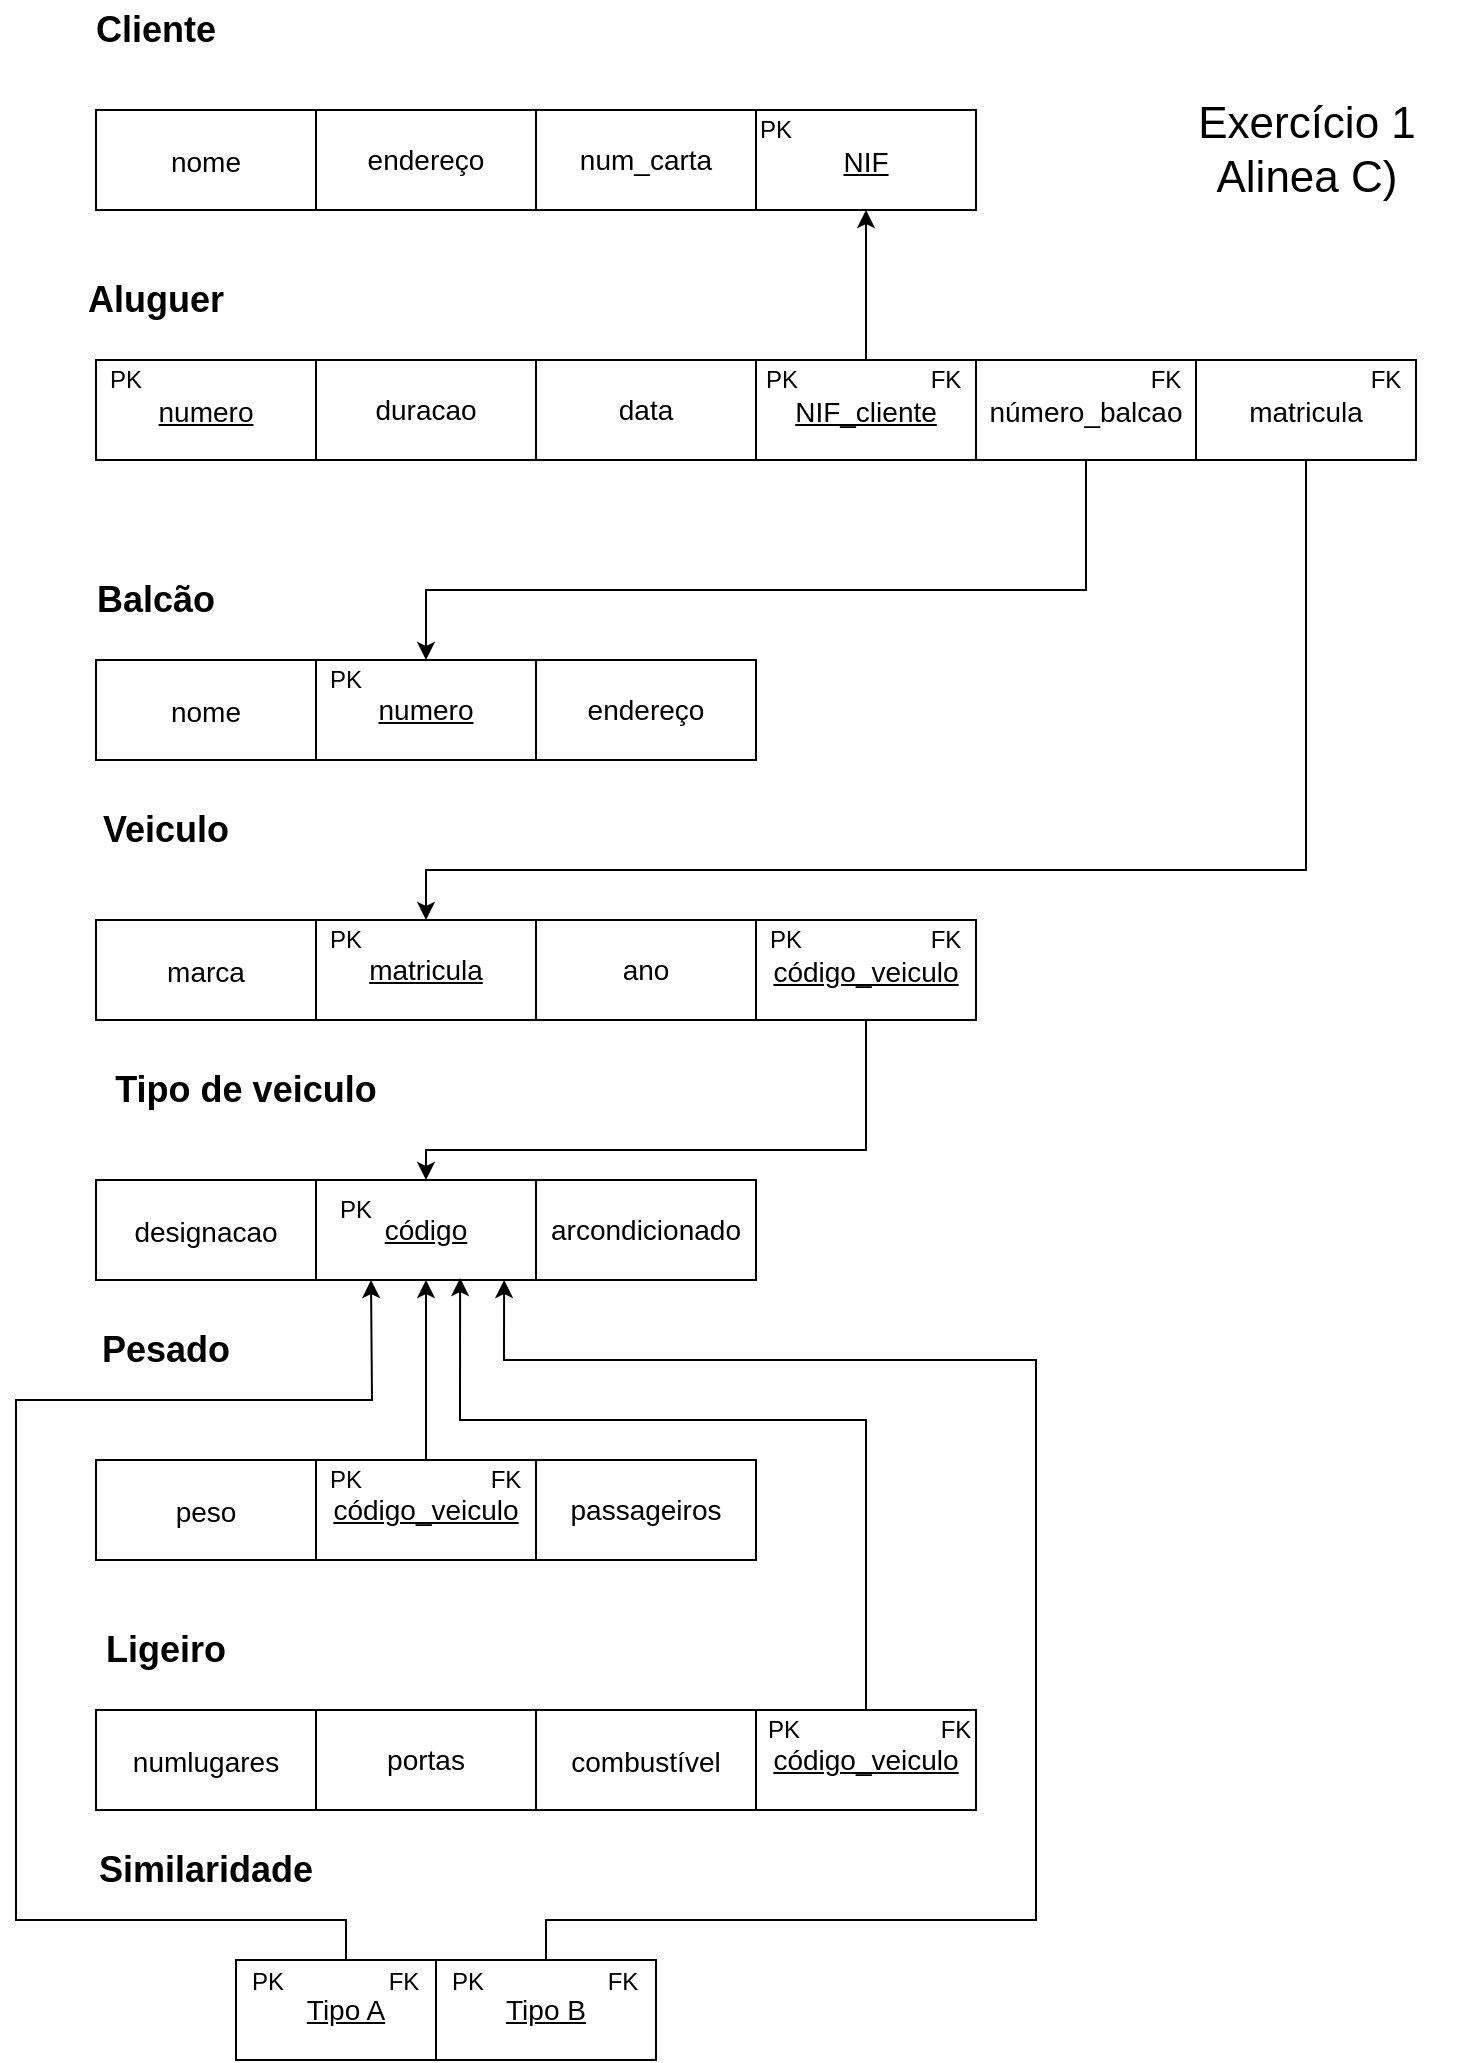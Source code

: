 <mxfile version="21.0.6" type="device"><diagram id="Ki_afQFnoLrZGd_i8cvE" name="Page-1"><mxGraphModel dx="1075" dy="478" grid="0" gridSize="10" guides="1" tooltips="1" connect="1" arrows="1" fold="1" page="1" pageScale="1" pageWidth="827" pageHeight="1169" math="0" shadow="0"><root><mxCell id="0"/><mxCell id="1" parent="0"/><mxCell id="yOze69PFFhtp-BmIXkwF-3" value="&lt;b&gt;&lt;font style=&quot;font-size: 18px&quot;&gt;Cliente&lt;/font&gt;&lt;/b&gt;" style="text;html=1;strokeColor=none;fillColor=none;align=center;verticalAlign=middle;whiteSpace=wrap;rounded=0;" parent="1" vertex="1"><mxGeometry x="70" y="10" width="60" height="30" as="geometry"/></mxCell><mxCell id="yOze69PFFhtp-BmIXkwF-4" value="&lt;font style=&quot;font-size: 14px&quot;&gt;nome&lt;/font&gt;" style="rounded=0;whiteSpace=wrap;html=1;fontSize=18;" parent="1" vertex="1"><mxGeometry x="70" y="65" width="110" height="50" as="geometry"/></mxCell><mxCell id="yOze69PFFhtp-BmIXkwF-6" value="endereço" style="rounded=0;whiteSpace=wrap;html=1;fontSize=14;" parent="1" vertex="1"><mxGeometry x="180" y="65" width="110" height="50" as="geometry"/></mxCell><mxCell id="yOze69PFFhtp-BmIXkwF-7" value="num_carta" style="rounded=0;whiteSpace=wrap;html=1;fontSize=14;" parent="1" vertex="1"><mxGeometry x="290" y="65" width="110" height="50" as="geometry"/></mxCell><mxCell id="yOze69PFFhtp-BmIXkwF-8" value="&lt;u&gt;&lt;font style=&quot;font-size: 14px&quot;&gt;NIF&lt;/font&gt;&lt;/u&gt;" style="rounded=0;whiteSpace=wrap;html=1;fontSize=18;" parent="1" vertex="1"><mxGeometry x="400" y="65" width="110" height="50" as="geometry"/></mxCell><mxCell id="yOze69PFFhtp-BmIXkwF-9" value="&lt;b&gt;&lt;font style=&quot;font-size: 18px&quot;&gt;Aluguer&lt;/font&gt;&lt;/b&gt;" style="text;html=1;strokeColor=none;fillColor=none;align=center;verticalAlign=middle;whiteSpace=wrap;rounded=0;" parent="1" vertex="1"><mxGeometry x="70" y="145" width="60" height="30" as="geometry"/></mxCell><mxCell id="yOze69PFFhtp-BmIXkwF-10" value="&lt;font style=&quot;font-size: 14px&quot;&gt;&lt;u&gt;numero&lt;/u&gt;&lt;/font&gt;" style="rounded=0;whiteSpace=wrap;html=1;fontSize=18;" parent="1" vertex="1"><mxGeometry x="70" y="190" width="110" height="50" as="geometry"/></mxCell><mxCell id="yOze69PFFhtp-BmIXkwF-11" value="duracao" style="rounded=0;whiteSpace=wrap;html=1;fontSize=14;" parent="1" vertex="1"><mxGeometry x="180" y="190" width="110" height="50" as="geometry"/></mxCell><mxCell id="yOze69PFFhtp-BmIXkwF-12" value="data" style="rounded=0;whiteSpace=wrap;html=1;fontSize=14;" parent="1" vertex="1"><mxGeometry x="290" y="190" width="110" height="50" as="geometry"/></mxCell><mxCell id="yOze69PFFhtp-BmIXkwF-13" value="&lt;font style=&quot;font-size: 14px&quot;&gt;&lt;u&gt;NIF_cliente&lt;/u&gt;&lt;/font&gt;" style="rounded=0;whiteSpace=wrap;html=1;fontSize=18;" parent="1" vertex="1"><mxGeometry x="400" y="190" width="110" height="50" as="geometry"/></mxCell><mxCell id="yOze69PFFhtp-BmIXkwF-14" value="&lt;font style=&quot;font-size: 14px&quot;&gt;número_balcao&lt;/font&gt;" style="rounded=0;whiteSpace=wrap;html=1;fontSize=18;" parent="1" vertex="1"><mxGeometry x="510" y="190" width="110" height="50" as="geometry"/></mxCell><mxCell id="yOze69PFFhtp-BmIXkwF-15" value="&lt;font style=&quot;font-size: 14px&quot;&gt;matricula&lt;/font&gt;" style="rounded=0;whiteSpace=wrap;html=1;fontSize=18;" parent="1" vertex="1"><mxGeometry x="620" y="190" width="110" height="50" as="geometry"/></mxCell><mxCell id="yOze69PFFhtp-BmIXkwF-16" value="" style="endArrow=classic;html=1;rounded=0;fontSize=14;exitX=0.5;exitY=0;exitDx=0;exitDy=0;entryX=0.5;entryY=1;entryDx=0;entryDy=0;" parent="1" source="yOze69PFFhtp-BmIXkwF-13" target="yOze69PFFhtp-BmIXkwF-8" edge="1"><mxGeometry width="50" height="50" relative="1" as="geometry"><mxPoint x="380" y="365" as="sourcePoint"/><mxPoint x="430" y="315" as="targetPoint"/></mxGeometry></mxCell><mxCell id="yOze69PFFhtp-BmIXkwF-17" value="&lt;b&gt;&lt;font style=&quot;font-size: 18px&quot;&gt;Balcão&lt;/font&gt;&lt;/b&gt;" style="text;html=1;strokeColor=none;fillColor=none;align=center;verticalAlign=middle;whiteSpace=wrap;rounded=0;" parent="1" vertex="1"><mxGeometry x="70" y="295" width="60" height="30" as="geometry"/></mxCell><mxCell id="yOze69PFFhtp-BmIXkwF-18" value="&lt;font style=&quot;font-size: 14px&quot;&gt;nome&lt;/font&gt;" style="rounded=0;whiteSpace=wrap;html=1;fontSize=18;" parent="1" vertex="1"><mxGeometry x="70" y="340" width="110" height="50" as="geometry"/></mxCell><mxCell id="yOze69PFFhtp-BmIXkwF-19" value="&lt;u&gt;numero&lt;/u&gt;" style="rounded=0;whiteSpace=wrap;html=1;fontSize=14;" parent="1" vertex="1"><mxGeometry x="180" y="340" width="110" height="50" as="geometry"/></mxCell><mxCell id="yOze69PFFhtp-BmIXkwF-20" value="endereço" style="rounded=0;whiteSpace=wrap;html=1;fontSize=14;" parent="1" vertex="1"><mxGeometry x="290" y="340" width="110" height="50" as="geometry"/></mxCell><mxCell id="yOze69PFFhtp-BmIXkwF-21" value="&lt;b&gt;&lt;font style=&quot;font-size: 18px&quot;&gt;Veiculo&lt;/font&gt;&lt;/b&gt;" style="text;html=1;strokeColor=none;fillColor=none;align=center;verticalAlign=middle;whiteSpace=wrap;rounded=0;" parent="1" vertex="1"><mxGeometry x="70" y="410" width="70" height="30" as="geometry"/></mxCell><mxCell id="yOze69PFFhtp-BmIXkwF-26" value="&lt;font style=&quot;font-size: 14px&quot;&gt;marca&lt;br&gt;&lt;/font&gt;" style="rounded=0;whiteSpace=wrap;html=1;fontSize=18;" parent="1" vertex="1"><mxGeometry x="70" y="470" width="110" height="50" as="geometry"/></mxCell><mxCell id="yOze69PFFhtp-BmIXkwF-27" value="&lt;u&gt;matricula&lt;/u&gt;" style="rounded=0;whiteSpace=wrap;html=1;fontSize=14;" parent="1" vertex="1"><mxGeometry x="180" y="470" width="110" height="50" as="geometry"/></mxCell><mxCell id="yOze69PFFhtp-BmIXkwF-28" value="ano" style="rounded=0;whiteSpace=wrap;html=1;fontSize=14;" parent="1" vertex="1"><mxGeometry x="290" y="470" width="110" height="50" as="geometry"/></mxCell><mxCell id="yOze69PFFhtp-BmIXkwF-29" value="&lt;font style=&quot;font-size: 14px&quot;&gt;&lt;u&gt;código_veiculo&lt;/u&gt;&lt;/font&gt;" style="rounded=0;whiteSpace=wrap;html=1;fontSize=18;" parent="1" vertex="1"><mxGeometry x="400" y="470" width="110" height="50" as="geometry"/></mxCell><mxCell id="yOze69PFFhtp-BmIXkwF-30" value="" style="endArrow=classic;html=1;rounded=0;fontSize=14;exitX=0.5;exitY=1;exitDx=0;exitDy=0;entryX=0.5;entryY=0;entryDx=0;entryDy=0;" parent="1" source="yOze69PFFhtp-BmIXkwF-14" target="yOze69PFFhtp-BmIXkwF-19" edge="1"><mxGeometry width="50" height="50" relative="1" as="geometry"><mxPoint x="440" y="315" as="sourcePoint"/><mxPoint x="670" y="375" as="targetPoint"/><Array as="points"><mxPoint x="565" y="305"/><mxPoint x="235" y="305"/></Array></mxGeometry></mxCell><mxCell id="yOze69PFFhtp-BmIXkwF-31" value="" style="endArrow=classic;html=1;rounded=0;fontSize=14;exitX=0.5;exitY=1;exitDx=0;exitDy=0;entryX=0.5;entryY=0;entryDx=0;entryDy=0;" parent="1" source="yOze69PFFhtp-BmIXkwF-15" target="yOze69PFFhtp-BmIXkwF-27" edge="1"><mxGeometry width="50" height="50" relative="1" as="geometry"><mxPoint x="620" y="425" as="sourcePoint"/><mxPoint x="670" y="375" as="targetPoint"/><Array as="points"><mxPoint x="675" y="445"/><mxPoint x="235" y="445"/></Array></mxGeometry></mxCell><mxCell id="yOze69PFFhtp-BmIXkwF-32" value="&lt;b&gt;&lt;font style=&quot;font-size: 18px&quot;&gt;Tipo de veiculo&lt;/font&gt;&lt;/b&gt;" style="text;html=1;strokeColor=none;fillColor=none;align=center;verticalAlign=middle;whiteSpace=wrap;rounded=0;" parent="1" vertex="1"><mxGeometry x="70" y="540" width="150" height="30" as="geometry"/></mxCell><mxCell id="yOze69PFFhtp-BmIXkwF-34" value="&lt;font style=&quot;font-size: 14px&quot;&gt;designacao&lt;br&gt;&lt;/font&gt;" style="rounded=0;whiteSpace=wrap;html=1;fontSize=18;" parent="1" vertex="1"><mxGeometry x="70" y="600" width="110" height="50" as="geometry"/></mxCell><mxCell id="yOze69PFFhtp-BmIXkwF-35" value="&lt;u&gt;código&lt;/u&gt;" style="rounded=0;whiteSpace=wrap;html=1;fontSize=14;" parent="1" vertex="1"><mxGeometry x="180" y="600" width="110" height="50" as="geometry"/></mxCell><mxCell id="yOze69PFFhtp-BmIXkwF-36" value="arcondicionado" style="rounded=0;whiteSpace=wrap;html=1;fontSize=14;" parent="1" vertex="1"><mxGeometry x="290" y="600" width="110" height="50" as="geometry"/></mxCell><mxCell id="yOze69PFFhtp-BmIXkwF-37" value="" style="endArrow=classic;html=1;rounded=0;fontSize=14;exitX=0.5;exitY=1;exitDx=0;exitDy=0;entryX=0.5;entryY=0;entryDx=0;entryDy=0;" parent="1" source="yOze69PFFhtp-BmIXkwF-29" target="yOze69PFFhtp-BmIXkwF-35" edge="1"><mxGeometry width="50" height="50" relative="1" as="geometry"><mxPoint x="320" y="605" as="sourcePoint"/><mxPoint x="370" y="555" as="targetPoint"/><Array as="points"><mxPoint x="455" y="585"/><mxPoint x="235" y="585"/></Array></mxGeometry></mxCell><mxCell id="yOze69PFFhtp-BmIXkwF-38" value="&lt;b&gt;&lt;font style=&quot;font-size: 18px&quot;&gt;Pesado&lt;/font&gt;&lt;/b&gt;" style="text;html=1;strokeColor=none;fillColor=none;align=center;verticalAlign=middle;whiteSpace=wrap;rounded=0;" parent="1" vertex="1"><mxGeometry x="70" y="670" width="70" height="30" as="geometry"/></mxCell><mxCell id="yOze69PFFhtp-BmIXkwF-40" value="&lt;font style=&quot;font-size: 14px&quot;&gt;peso&lt;br&gt;&lt;/font&gt;" style="rounded=0;whiteSpace=wrap;html=1;fontSize=18;" parent="1" vertex="1"><mxGeometry x="70" y="740" width="110" height="50" as="geometry"/></mxCell><mxCell id="yOze69PFFhtp-BmIXkwF-41" value="&lt;u&gt;código_veiculo&lt;br&gt;&lt;/u&gt;" style="rounded=0;whiteSpace=wrap;html=1;fontSize=14;" parent="1" vertex="1"><mxGeometry x="180" y="740" width="110" height="50" as="geometry"/></mxCell><mxCell id="yOze69PFFhtp-BmIXkwF-43" value="passageiros" style="rounded=0;whiteSpace=wrap;html=1;fontSize=14;" parent="1" vertex="1"><mxGeometry x="290" y="740" width="110" height="50" as="geometry"/></mxCell><mxCell id="yOze69PFFhtp-BmIXkwF-44" value="&lt;b&gt;&lt;font style=&quot;font-size: 18px&quot;&gt;Ligeiro&lt;/font&gt;&lt;/b&gt;" style="text;html=1;strokeColor=none;fillColor=none;align=center;verticalAlign=middle;whiteSpace=wrap;rounded=0;" parent="1" vertex="1"><mxGeometry x="70" y="820" width="70" height="30" as="geometry"/></mxCell><mxCell id="yOze69PFFhtp-BmIXkwF-45" value="&lt;font style=&quot;font-size: 14px&quot;&gt;numlugares&lt;br&gt;&lt;/font&gt;" style="rounded=0;whiteSpace=wrap;html=1;fontSize=18;" parent="1" vertex="1"><mxGeometry x="70" y="865" width="110" height="50" as="geometry"/></mxCell><mxCell id="yOze69PFFhtp-BmIXkwF-46" value="&lt;u&gt;código_veiculo&lt;/u&gt;" style="rounded=0;whiteSpace=wrap;html=1;fontSize=14;" parent="1" vertex="1"><mxGeometry x="400" y="865" width="110" height="50" as="geometry"/></mxCell><mxCell id="yOze69PFFhtp-BmIXkwF-47" value="portas" style="rounded=0;whiteSpace=wrap;html=1;fontSize=14;" parent="1" vertex="1"><mxGeometry x="180" y="865" width="110" height="50" as="geometry"/></mxCell><mxCell id="yOze69PFFhtp-BmIXkwF-48" value="&lt;font style=&quot;font-size: 14px&quot;&gt;combustível&lt;/font&gt;" style="rounded=0;whiteSpace=wrap;html=1;fontSize=18;" parent="1" vertex="1"><mxGeometry x="290" y="865" width="110" height="50" as="geometry"/></mxCell><mxCell id="yOze69PFFhtp-BmIXkwF-49" value="" style="endArrow=classic;html=1;rounded=0;fontSize=14;exitX=0.5;exitY=0;exitDx=0;exitDy=0;entryX=0.5;entryY=1;entryDx=0;entryDy=0;" parent="1" source="yOze69PFFhtp-BmIXkwF-41" target="yOze69PFFhtp-BmIXkwF-35" edge="1"><mxGeometry width="50" height="50" relative="1" as="geometry"><mxPoint x="320" y="715" as="sourcePoint"/><mxPoint x="370" y="665" as="targetPoint"/></mxGeometry></mxCell><mxCell id="yOze69PFFhtp-BmIXkwF-50" value="" style="endArrow=classic;html=1;rounded=0;fontSize=14;exitX=0.5;exitY=0;exitDx=0;exitDy=0;entryX=0.655;entryY=0.98;entryDx=0;entryDy=0;entryPerimeter=0;" parent="1" source="yOze69PFFhtp-BmIXkwF-46" target="yOze69PFFhtp-BmIXkwF-35" edge="1"><mxGeometry width="50" height="50" relative="1" as="geometry"><mxPoint x="320" y="715" as="sourcePoint"/><mxPoint x="370" y="665" as="targetPoint"/><Array as="points"><mxPoint x="455" y="720"/><mxPoint x="252" y="720"/></Array></mxGeometry></mxCell><mxCell id="yOze69PFFhtp-BmIXkwF-51" value="&lt;b&gt;&lt;font style=&quot;font-size: 18px&quot;&gt;Similaridade&lt;/font&gt;&lt;/b&gt;" style="text;html=1;strokeColor=none;fillColor=none;align=center;verticalAlign=middle;whiteSpace=wrap;rounded=0;" parent="1" vertex="1"><mxGeometry x="90" y="930" width="70" height="30" as="geometry"/></mxCell><mxCell id="yOze69PFFhtp-BmIXkwF-52" value="&lt;u&gt;Tipo A&lt;/u&gt;" style="rounded=0;whiteSpace=wrap;html=1;fontSize=14;" parent="1" vertex="1"><mxGeometry x="140" y="990" width="110" height="50" as="geometry"/></mxCell><mxCell id="yOze69PFFhtp-BmIXkwF-53" value="&lt;u&gt;Tipo B&lt;/u&gt;" style="rounded=0;whiteSpace=wrap;html=1;fontSize=14;" parent="1" vertex="1"><mxGeometry x="240" y="990" width="110" height="50" as="geometry"/></mxCell><mxCell id="yOze69PFFhtp-BmIXkwF-54" value="" style="endArrow=classic;html=1;rounded=0;fontSize=14;exitX=0.5;exitY=0;exitDx=0;exitDy=0;entryX=0.855;entryY=1;entryDx=0;entryDy=0;entryPerimeter=0;" parent="1" source="yOze69PFFhtp-BmIXkwF-53" target="yOze69PFFhtp-BmIXkwF-35" edge="1"><mxGeometry width="50" height="50" relative="1" as="geometry"><mxPoint x="240" y="815" as="sourcePoint"/><mxPoint x="270" y="685" as="targetPoint"/><Array as="points"><mxPoint x="295" y="970"/><mxPoint x="540" y="970"/><mxPoint x="540" y="690"/><mxPoint x="274" y="690"/></Array></mxGeometry></mxCell><mxCell id="yOze69PFFhtp-BmIXkwF-56" value="" style="endArrow=classic;html=1;rounded=0;fontSize=14;exitX=0.5;exitY=0;exitDx=0;exitDy=0;entryX=0.25;entryY=1;entryDx=0;entryDy=0;" parent="1" source="yOze69PFFhtp-BmIXkwF-52" target="yOze69PFFhtp-BmIXkwF-35" edge="1"><mxGeometry width="50" height="50" relative="1" as="geometry"><mxPoint x="370" y="820" as="sourcePoint"/><mxPoint x="420" y="770" as="targetPoint"/><Array as="points"><mxPoint x="195" y="970"/><mxPoint x="30" y="970"/><mxPoint x="30" y="710"/><mxPoint x="50" y="710"/><mxPoint x="208" y="710"/></Array></mxGeometry></mxCell><mxCell id="35yBTbvfFfZTBgmQfddV-1" value="PK" style="text;html=1;strokeColor=none;fillColor=none;align=center;verticalAlign=middle;whiteSpace=wrap;rounded=0;" parent="1" vertex="1"><mxGeometry x="380" y="60" width="60" height="30" as="geometry"/></mxCell><mxCell id="35yBTbvfFfZTBgmQfddV-2" value="PK" style="text;html=1;strokeColor=none;fillColor=none;align=center;verticalAlign=middle;whiteSpace=wrap;rounded=0;" parent="1" vertex="1"><mxGeometry x="60" y="190" width="50" height="20" as="geometry"/></mxCell><mxCell id="35yBTbvfFfZTBgmQfddV-3" value="FK" style="text;html=1;strokeColor=none;fillColor=none;align=center;verticalAlign=middle;whiteSpace=wrap;rounded=0;" parent="1" vertex="1"><mxGeometry x="580" y="190" width="50" height="20" as="geometry"/></mxCell><mxCell id="35yBTbvfFfZTBgmQfddV-4" value="FK" style="text;html=1;strokeColor=none;fillColor=none;align=center;verticalAlign=middle;whiteSpace=wrap;rounded=0;" parent="1" vertex="1"><mxGeometry x="690" y="190" width="50" height="20" as="geometry"/></mxCell><mxCell id="35yBTbvfFfZTBgmQfddV-5" value="FK" style="text;html=1;strokeColor=none;fillColor=none;align=center;verticalAlign=middle;whiteSpace=wrap;rounded=0;" parent="1" vertex="1"><mxGeometry x="470" y="190" width="50" height="20" as="geometry"/></mxCell><mxCell id="35yBTbvfFfZTBgmQfddV-6" value="PK" style="text;html=1;strokeColor=none;fillColor=none;align=center;verticalAlign=middle;whiteSpace=wrap;rounded=0;" parent="1" vertex="1"><mxGeometry x="386" y="190" width="54" height="20" as="geometry"/></mxCell><mxCell id="35yBTbvfFfZTBgmQfddV-7" value="PK" style="text;html=1;strokeColor=none;fillColor=none;align=center;verticalAlign=middle;whiteSpace=wrap;rounded=0;" parent="1" vertex="1"><mxGeometry x="170" y="340" width="50" height="20" as="geometry"/></mxCell><mxCell id="35yBTbvfFfZTBgmQfddV-8" value="PK" style="text;html=1;strokeColor=none;fillColor=none;align=center;verticalAlign=middle;whiteSpace=wrap;rounded=0;" parent="1" vertex="1"><mxGeometry x="170" y="470" width="50" height="20" as="geometry"/></mxCell><mxCell id="35yBTbvfFfZTBgmQfddV-9" value="PK" style="text;html=1;strokeColor=none;fillColor=none;align=center;verticalAlign=middle;whiteSpace=wrap;rounded=0;" parent="1" vertex="1"><mxGeometry x="170" y="600" width="60" height="30" as="geometry"/></mxCell><mxCell id="35yBTbvfFfZTBgmQfddV-10" value="PK" style="text;html=1;strokeColor=none;fillColor=none;align=center;verticalAlign=middle;whiteSpace=wrap;rounded=0;" parent="1" vertex="1"><mxGeometry x="390" y="470" width="50" height="20" as="geometry"/></mxCell><mxCell id="35yBTbvfFfZTBgmQfddV-11" value="FK" style="text;html=1;strokeColor=none;fillColor=none;align=center;verticalAlign=middle;whiteSpace=wrap;rounded=0;" parent="1" vertex="1"><mxGeometry x="470" y="470" width="50" height="20" as="geometry"/></mxCell><mxCell id="35yBTbvfFfZTBgmQfddV-12" value="PK" style="text;html=1;strokeColor=none;fillColor=none;align=center;verticalAlign=middle;whiteSpace=wrap;rounded=0;" parent="1" vertex="1"><mxGeometry x="170" y="740" width="50" height="20" as="geometry"/></mxCell><mxCell id="35yBTbvfFfZTBgmQfddV-13" value="FK" style="text;html=1;strokeColor=none;fillColor=none;align=center;verticalAlign=middle;whiteSpace=wrap;rounded=0;" parent="1" vertex="1"><mxGeometry x="250" y="740" width="50" height="20" as="geometry"/></mxCell><mxCell id="35yBTbvfFfZTBgmQfddV-14" value="PK" style="text;html=1;strokeColor=none;fillColor=none;align=center;verticalAlign=middle;whiteSpace=wrap;rounded=0;" parent="1" vertex="1"><mxGeometry x="384" y="860" width="60" height="30" as="geometry"/></mxCell><mxCell id="35yBTbvfFfZTBgmQfddV-15" value="FK" style="text;html=1;strokeColor=none;fillColor=none;align=center;verticalAlign=middle;whiteSpace=wrap;rounded=0;" parent="1" vertex="1"><mxGeometry x="470" y="860" width="60" height="30" as="geometry"/></mxCell><mxCell id="35yBTbvfFfZTBgmQfddV-16" value="FK" style="text;html=1;strokeColor=none;fillColor=none;align=center;verticalAlign=middle;whiteSpace=wrap;rounded=0;" parent="1" vertex="1"><mxGeometry x="201" y="990" width="46" height="21" as="geometry"/></mxCell><mxCell id="35yBTbvfFfZTBgmQfddV-17" value="FK" style="text;html=1;strokeColor=none;fillColor=none;align=center;verticalAlign=middle;whiteSpace=wrap;rounded=0;" parent="1" vertex="1"><mxGeometry x="308" y="988.5" width="51" height="24" as="geometry"/></mxCell><mxCell id="35yBTbvfFfZTBgmQfddV-18" value="PK" style="text;html=1;strokeColor=none;fillColor=none;align=center;verticalAlign=middle;whiteSpace=wrap;rounded=0;" parent="1" vertex="1"><mxGeometry x="126" y="985.5" width="60" height="30" as="geometry"/></mxCell><mxCell id="35yBTbvfFfZTBgmQfddV-19" value="PK" style="text;html=1;strokeColor=none;fillColor=none;align=center;verticalAlign=middle;whiteSpace=wrap;rounded=0;" parent="1" vertex="1"><mxGeometry x="226" y="985.5" width="60" height="30" as="geometry"/></mxCell><mxCell id="c6ZAju9w2xhf8_njeCIV-8" value="&lt;font style=&quot;font-size: 22px;&quot;&gt;Exercício 1&lt;br&gt;Alinea C)&lt;/font&gt;" style="text;html=1;strokeColor=none;fillColor=none;align=center;verticalAlign=middle;whiteSpace=wrap;rounded=0;" vertex="1" parent="1"><mxGeometry x="587.5" y="40" width="175" height="90" as="geometry"/></mxCell></root></mxGraphModel></diagram></mxfile>